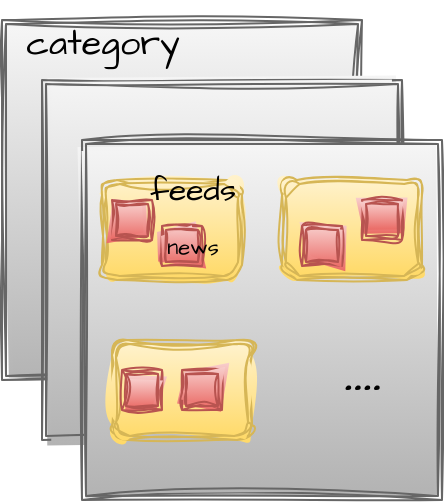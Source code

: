 <mxfile version="21.2.9" type="github">
  <diagram name="Page-1" id="uQSYH2WX1kknHw3j0kpe">
    <mxGraphModel dx="1434" dy="796" grid="1" gridSize="10" guides="1" tooltips="1" connect="1" arrows="1" fold="1" page="1" pageScale="1" pageWidth="827" pageHeight="1169" math="0" shadow="0">
      <root>
        <mxCell id="0" />
        <mxCell id="1" parent="0" />
        <mxCell id="-IdixUgUm89AganmGWhD-12" value="" style="shape=ext;double=1;whiteSpace=wrap;html=1;aspect=fixed;sketch=1;hachureGap=4;jiggle=2;curveFitting=1;fontFamily=Architects Daughter;fontSource=https%3A%2F%2Ffonts.googleapis.com%2Fcss%3Ffamily%3DArchitects%2BDaughter;fontSize=20;fillColor=#f5f5f5;strokeColor=#666666;gradientColor=#b3b3b3;" vertex="1" parent="1">
          <mxGeometry x="400" y="330" width="180" height="180" as="geometry" />
        </mxCell>
        <mxCell id="-IdixUgUm89AganmGWhD-13" value="" style="shape=ext;double=1;whiteSpace=wrap;html=1;aspect=fixed;sketch=1;hachureGap=4;jiggle=2;curveFitting=1;fontFamily=Architects Daughter;fontSource=https://fonts.googleapis.com/css?family=Architects+Daughter;fontSize=20;fillColor=#f5f5f5;strokeColor=#666666;gradientColor=#b3b3b3;" vertex="1" parent="1">
          <mxGeometry x="420" y="360" width="180" height="180" as="geometry" />
        </mxCell>
        <mxCell id="-IdixUgUm89AganmGWhD-14" value="" style="shape=ext;double=1;whiteSpace=wrap;html=1;aspect=fixed;sketch=1;hachureGap=4;jiggle=2;curveFitting=1;fontFamily=Architects Daughter;fontSource=https://fonts.googleapis.com/css?family=Architects+Daughter;fontSize=20;fillColor=#f5f5f5;strokeColor=#666666;gradientColor=#b3b3b3;" vertex="1" parent="1">
          <mxGeometry x="440" y="390" width="180" height="180" as="geometry" />
        </mxCell>
        <mxCell id="-IdixUgUm89AganmGWhD-15" value="&lt;font style=&quot;font-size: 18px;&quot;&gt;category&lt;/font&gt;" style="text;html=1;align=center;verticalAlign=middle;resizable=0;points=[];autosize=1;strokeColor=none;fillColor=none;fontSize=20;fontFamily=Architects Daughter;" vertex="1" parent="1">
          <mxGeometry x="400" y="320" width="100" height="40" as="geometry" />
        </mxCell>
        <mxCell id="-IdixUgUm89AganmGWhD-18" value="" style="shape=ext;double=1;rounded=1;whiteSpace=wrap;html=1;sketch=1;hachureGap=4;jiggle=2;curveFitting=1;fontFamily=Architects Daughter;fontSource=https%3A%2F%2Ffonts.googleapis.com%2Fcss%3Ffamily%3DArchitects%2BDaughter;fontSize=20;fillColor=#fff2cc;strokeColor=#d6b656;gradientColor=#ffd966;" vertex="1" parent="1">
          <mxGeometry x="450" y="410" width="70" height="50" as="geometry" />
        </mxCell>
        <mxCell id="-IdixUgUm89AganmGWhD-23" value="" style="shape=ext;double=1;rounded=1;whiteSpace=wrap;html=1;sketch=1;hachureGap=4;jiggle=2;curveFitting=1;fontFamily=Architects Daughter;fontSource=https://fonts.googleapis.com/css?family=Architects+Daughter;fontSize=20;fillColor=#fff2cc;gradientColor=#ffd966;strokeColor=#d6b656;" vertex="1" parent="1">
          <mxGeometry x="540" y="410" width="70" height="50" as="geometry" />
        </mxCell>
        <mxCell id="-IdixUgUm89AganmGWhD-25" value="" style="shape=ext;double=1;rounded=1;whiteSpace=wrap;html=1;sketch=1;hachureGap=4;jiggle=2;curveFitting=1;fontFamily=Architects Daughter;fontSource=https://fonts.googleapis.com/css?family=Architects+Daughter;fontSize=20;fillColor=#fff2cc;gradientColor=#ffd966;strokeColor=#d6b656;" vertex="1" parent="1">
          <mxGeometry x="455" y="490" width="70" height="50" as="geometry" />
        </mxCell>
        <mxCell id="-IdixUgUm89AganmGWhD-8" value="&lt;font style=&quot;font-size: 34px;&quot;&gt;....&lt;/font&gt;" style="text;html=1;align=center;verticalAlign=middle;resizable=0;points=[];autosize=1;strokeColor=none;fillColor=none;fontSize=20;fontFamily=Architects Daughter;" vertex="1" parent="1">
          <mxGeometry x="560" y="480" width="40" height="50" as="geometry" />
        </mxCell>
        <mxCell id="-IdixUgUm89AganmGWhD-27" value="" style="shape=ext;double=1;rounded=0;whiteSpace=wrap;html=1;sketch=1;hachureGap=4;jiggle=2;curveFitting=1;fontFamily=Architects Daughter;fontSource=https://fonts.googleapis.com/css?family=Architects+Daughter;fontSize=20;fillColor=#f8cecc;strokeColor=#b85450;gradientColor=#ea6b66;" vertex="1" parent="1">
          <mxGeometry x="480" y="433" width="20" height="20" as="geometry" />
        </mxCell>
        <mxCell id="-IdixUgUm89AganmGWhD-28" value="" style="shape=ext;double=1;rounded=0;whiteSpace=wrap;html=1;sketch=1;hachureGap=4;jiggle=2;curveFitting=1;fontFamily=Architects Daughter;fontSource=https://fonts.googleapis.com/css?family=Architects+Daughter;fontSize=20;fillColor=#f8cecc;strokeColor=#b85450;gradientColor=#ea6b66;" vertex="1" parent="1">
          <mxGeometry x="455" y="420" width="20" height="20" as="geometry" />
        </mxCell>
        <mxCell id="-IdixUgUm89AganmGWhD-30" value="" style="shape=ext;double=1;rounded=0;whiteSpace=wrap;html=1;sketch=1;hachureGap=4;jiggle=2;curveFitting=1;fontFamily=Architects Daughter;fontSource=https://fonts.googleapis.com/css?family=Architects+Daughter;fontSize=20;fillColor=#f8cecc;gradientColor=#ea6b66;strokeColor=#b85450;" vertex="1" parent="1">
          <mxGeometry x="550" y="433" width="20" height="20" as="geometry" />
        </mxCell>
        <mxCell id="-IdixUgUm89AganmGWhD-31" value="" style="shape=ext;double=1;rounded=0;whiteSpace=wrap;html=1;sketch=1;hachureGap=4;jiggle=2;curveFitting=1;fontFamily=Architects Daughter;fontSource=https://fonts.googleapis.com/css?family=Architects+Daughter;fontSize=20;fillColor=#f8cecc;gradientColor=#ea6b66;strokeColor=#b85450;" vertex="1" parent="1">
          <mxGeometry x="460" y="505" width="20" height="20" as="geometry" />
        </mxCell>
        <mxCell id="-IdixUgUm89AganmGWhD-32" value="" style="shape=ext;double=1;rounded=0;whiteSpace=wrap;html=1;sketch=1;hachureGap=4;jiggle=2;curveFitting=1;fontFamily=Architects Daughter;fontSource=https://fonts.googleapis.com/css?family=Architects+Daughter;fontSize=20;fillColor=#f8cecc;gradientColor=#ea6b66;strokeColor=#b85450;" vertex="1" parent="1">
          <mxGeometry x="580" y="420" width="20" height="20" as="geometry" />
        </mxCell>
        <mxCell id="-IdixUgUm89AganmGWhD-36" value="" style="shape=ext;double=1;rounded=0;whiteSpace=wrap;html=1;sketch=1;hachureGap=4;jiggle=2;curveFitting=1;fontFamily=Architects Daughter;fontSource=https://fonts.googleapis.com/css?family=Architects+Daughter;fontSize=20;fillColor=#f8cecc;gradientColor=#ea6b66;strokeColor=#b85450;" vertex="1" parent="1">
          <mxGeometry x="490" y="505" width="20" height="20" as="geometry" />
        </mxCell>
        <mxCell id="-IdixUgUm89AganmGWhD-17" value="&lt;font style=&quot;font-size: 11px;&quot;&gt;news&lt;/font&gt;" style="text;html=1;align=center;verticalAlign=middle;resizable=0;points=[];autosize=1;strokeColor=none;fillColor=none;fontSize=20;fontFamily=Architects Daughter;" vertex="1" parent="1">
          <mxGeometry x="470" y="420" width="50" height="40" as="geometry" />
        </mxCell>
        <mxCell id="-IdixUgUm89AganmGWhD-16" value="&lt;font style=&quot;font-size: 16px;&quot;&gt;feeds&lt;/font&gt;" style="text;html=1;align=center;verticalAlign=middle;resizable=0;points=[];autosize=1;strokeColor=none;fillColor=none;fontSize=20;fontFamily=Architects Daughter;" vertex="1" parent="1">
          <mxGeometry x="460" y="393" width="70" height="40" as="geometry" />
        </mxCell>
      </root>
    </mxGraphModel>
  </diagram>
</mxfile>
